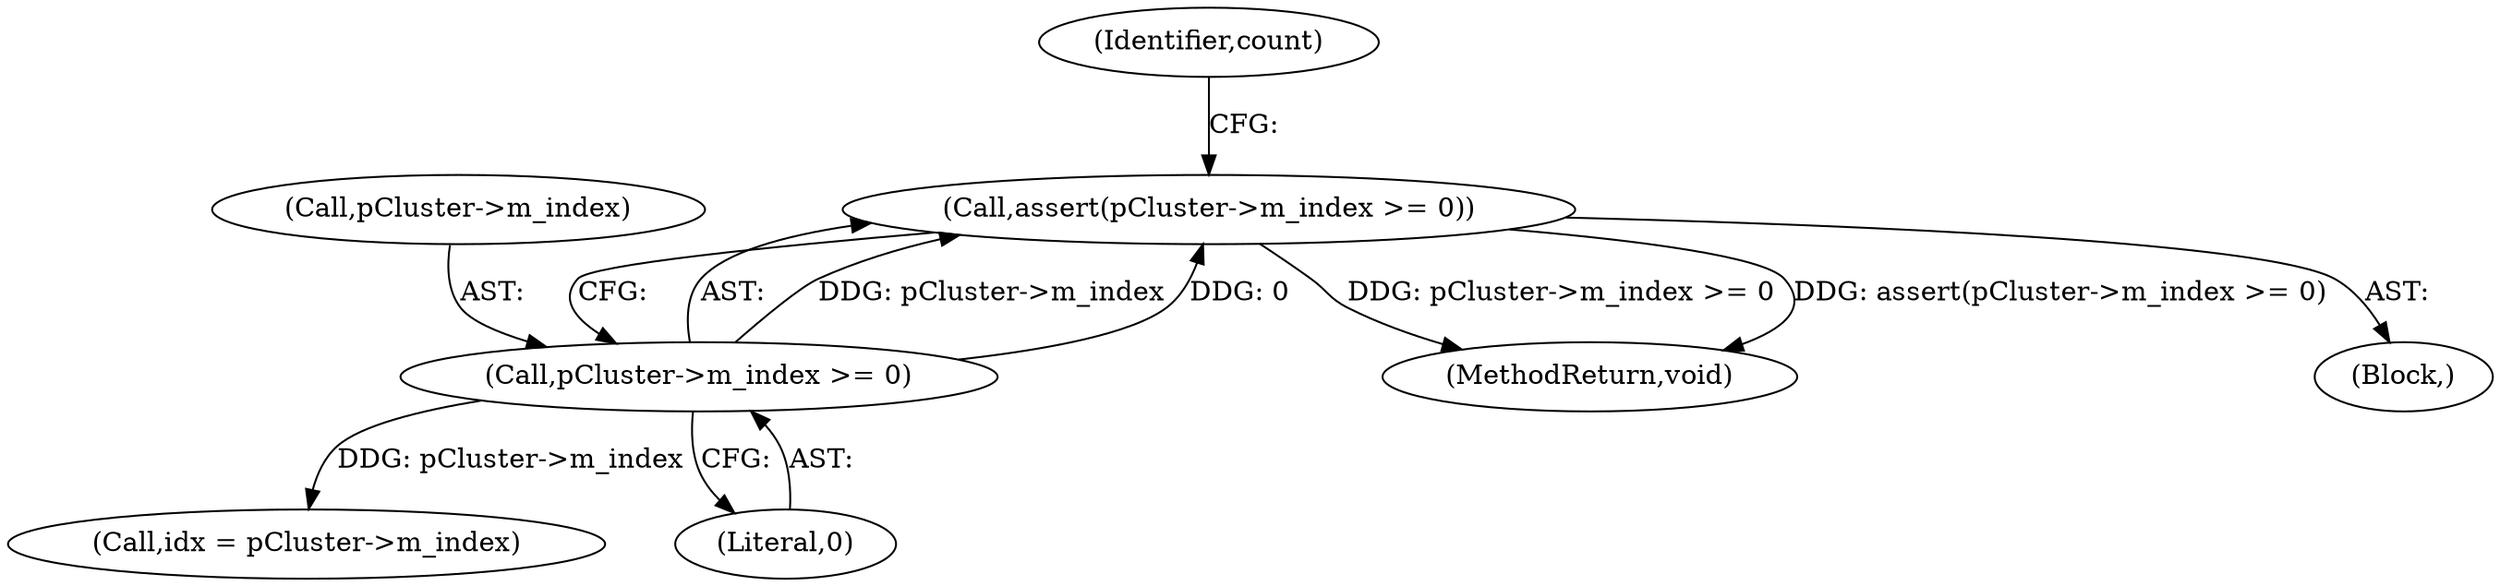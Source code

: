 digraph "1_Android_04839626ed859623901ebd3a5fd483982186b59d@API" {
"1000105" [label="(Call,assert(pCluster->m_index >= 0))"];
"1000106" [label="(Call,pCluster->m_index >= 0)"];
"1000251" [label="(MethodReturn,void)"];
"1000126" [label="(Call,idx = pCluster->m_index)"];
"1000105" [label="(Call,assert(pCluster->m_index >= 0))"];
"1000110" [label="(Literal,0)"];
"1000107" [label="(Call,pCluster->m_index)"];
"1000102" [label="(Block,)"];
"1000106" [label="(Call,pCluster->m_index >= 0)"];
"1000113" [label="(Identifier,count)"];
"1000105" -> "1000102"  [label="AST: "];
"1000105" -> "1000106"  [label="CFG: "];
"1000106" -> "1000105"  [label="AST: "];
"1000113" -> "1000105"  [label="CFG: "];
"1000105" -> "1000251"  [label="DDG: assert(pCluster->m_index >= 0)"];
"1000105" -> "1000251"  [label="DDG: pCluster->m_index >= 0"];
"1000106" -> "1000105"  [label="DDG: pCluster->m_index"];
"1000106" -> "1000105"  [label="DDG: 0"];
"1000106" -> "1000110"  [label="CFG: "];
"1000107" -> "1000106"  [label="AST: "];
"1000110" -> "1000106"  [label="AST: "];
"1000106" -> "1000126"  [label="DDG: pCluster->m_index"];
}
